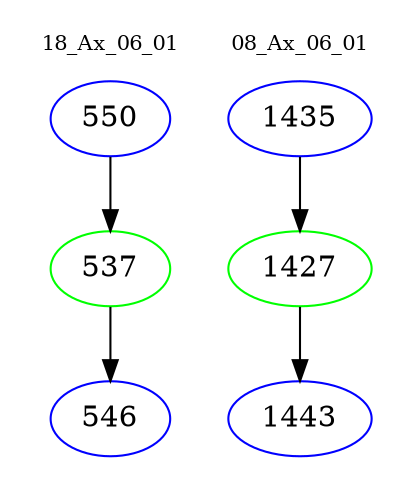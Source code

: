 digraph{
subgraph cluster_0 {
color = white
label = "18_Ax_06_01";
fontsize=10;
T0_550 [label="550", color="blue"]
T0_550 -> T0_537 [color="black"]
T0_537 [label="537", color="green"]
T0_537 -> T0_546 [color="black"]
T0_546 [label="546", color="blue"]
}
subgraph cluster_1 {
color = white
label = "08_Ax_06_01";
fontsize=10;
T1_1435 [label="1435", color="blue"]
T1_1435 -> T1_1427 [color="black"]
T1_1427 [label="1427", color="green"]
T1_1427 -> T1_1443 [color="black"]
T1_1443 [label="1443", color="blue"]
}
}
